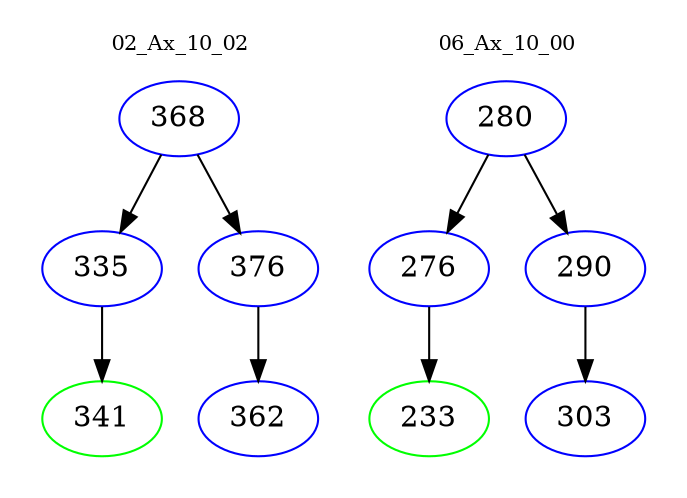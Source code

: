 digraph{
subgraph cluster_0 {
color = white
label = "02_Ax_10_02";
fontsize=10;
T0_368 [label="368", color="blue"]
T0_368 -> T0_335 [color="black"]
T0_335 [label="335", color="blue"]
T0_335 -> T0_341 [color="black"]
T0_341 [label="341", color="green"]
T0_368 -> T0_376 [color="black"]
T0_376 [label="376", color="blue"]
T0_376 -> T0_362 [color="black"]
T0_362 [label="362", color="blue"]
}
subgraph cluster_1 {
color = white
label = "06_Ax_10_00";
fontsize=10;
T1_280 [label="280", color="blue"]
T1_280 -> T1_276 [color="black"]
T1_276 [label="276", color="blue"]
T1_276 -> T1_233 [color="black"]
T1_233 [label="233", color="green"]
T1_280 -> T1_290 [color="black"]
T1_290 [label="290", color="blue"]
T1_290 -> T1_303 [color="black"]
T1_303 [label="303", color="blue"]
}
}
